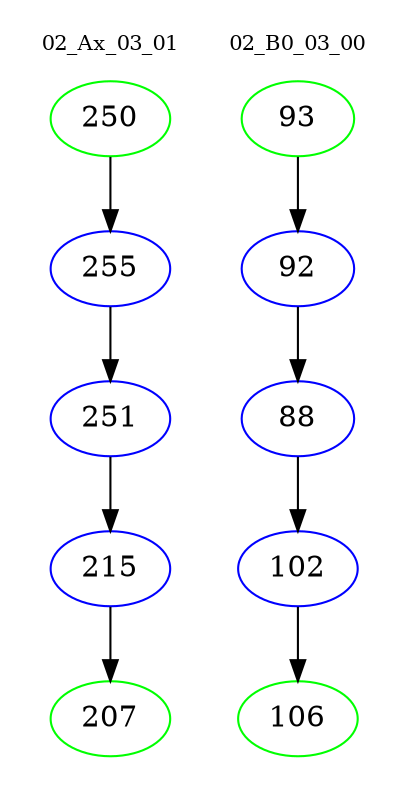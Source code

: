 digraph{
subgraph cluster_0 {
color = white
label = "02_Ax_03_01";
fontsize=10;
T0_250 [label="250", color="green"]
T0_250 -> T0_255 [color="black"]
T0_255 [label="255", color="blue"]
T0_255 -> T0_251 [color="black"]
T0_251 [label="251", color="blue"]
T0_251 -> T0_215 [color="black"]
T0_215 [label="215", color="blue"]
T0_215 -> T0_207 [color="black"]
T0_207 [label="207", color="green"]
}
subgraph cluster_1 {
color = white
label = "02_B0_03_00";
fontsize=10;
T1_93 [label="93", color="green"]
T1_93 -> T1_92 [color="black"]
T1_92 [label="92", color="blue"]
T1_92 -> T1_88 [color="black"]
T1_88 [label="88", color="blue"]
T1_88 -> T1_102 [color="black"]
T1_102 [label="102", color="blue"]
T1_102 -> T1_106 [color="black"]
T1_106 [label="106", color="green"]
}
}
